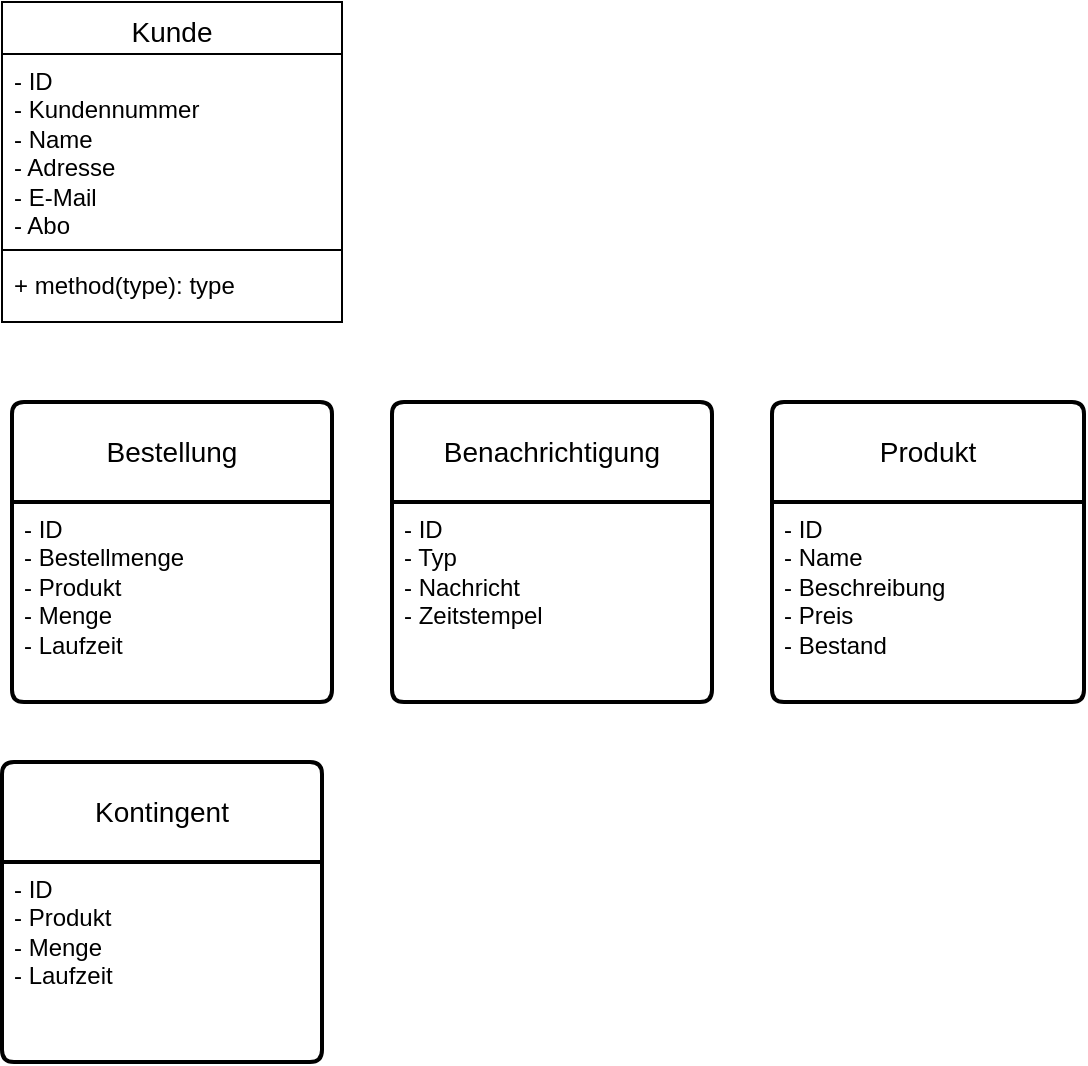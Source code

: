 <mxfile version="28.2.7">
  <diagram id="M62qqnPEJx-kHQCfOGoh" name="Seite-1">
    <mxGraphModel dx="801" dy="1138" grid="1" gridSize="10" guides="1" tooltips="1" connect="1" arrows="1" fold="1" page="1" pageScale="1" pageWidth="827" pageHeight="1169" math="0" shadow="0">
      <root>
        <mxCell id="0" />
        <mxCell id="1" parent="0" />
        <mxCell id="Uj5WrXJsVVf25fpivokf-8" value="Produkt" style="swimlane;childLayout=stackLayout;horizontal=1;startSize=50;horizontalStack=0;rounded=1;fontSize=14;fontStyle=0;strokeWidth=2;resizeParent=0;resizeLast=1;shadow=0;dashed=0;align=center;arcSize=4;whiteSpace=wrap;html=1;" parent="1" vertex="1">
          <mxGeometry x="520" y="320" width="156" height="150" as="geometry" />
        </mxCell>
        <mxCell id="Uj5WrXJsVVf25fpivokf-9" value="- ID&lt;div&gt;- Name&lt;/div&gt;&lt;div&gt;- Beschreibung&lt;/div&gt;&lt;div&gt;- Preis&lt;/div&gt;&lt;div&gt;- Bestand&lt;/div&gt;" style="align=left;strokeColor=none;fillColor=none;spacingLeft=4;spacingRight=4;fontSize=12;verticalAlign=top;resizable=0;rotatable=0;part=1;html=1;whiteSpace=wrap;" parent="Uj5WrXJsVVf25fpivokf-8" vertex="1">
          <mxGeometry y="50" width="156" height="100" as="geometry" />
        </mxCell>
        <mxCell id="Uj5WrXJsVVf25fpivokf-10" value="Kontingent" style="swimlane;childLayout=stackLayout;horizontal=1;startSize=50;horizontalStack=0;rounded=1;fontSize=14;fontStyle=0;strokeWidth=2;resizeParent=0;resizeLast=1;shadow=0;dashed=0;align=center;arcSize=4;whiteSpace=wrap;html=1;" parent="1" vertex="1">
          <mxGeometry x="135" y="500" width="160" height="150" as="geometry" />
        </mxCell>
        <mxCell id="Uj5WrXJsVVf25fpivokf-11" value="- ID&lt;div&gt;- Produkt&lt;/div&gt;&lt;div&gt;- Menge&lt;/div&gt;&lt;div&gt;- Laufzeit&lt;/div&gt;" style="align=left;strokeColor=none;fillColor=none;spacingLeft=4;spacingRight=4;fontSize=12;verticalAlign=top;resizable=0;rotatable=0;part=1;html=1;whiteSpace=wrap;" parent="Uj5WrXJsVVf25fpivokf-10" vertex="1">
          <mxGeometry y="50" width="160" height="100" as="geometry" />
        </mxCell>
        <mxCell id="Uj5WrXJsVVf25fpivokf-12" value="Bestellung" style="swimlane;childLayout=stackLayout;horizontal=1;startSize=50;horizontalStack=0;rounded=1;fontSize=14;fontStyle=0;strokeWidth=2;resizeParent=0;resizeLast=1;shadow=0;dashed=0;align=center;arcSize=4;whiteSpace=wrap;html=1;" parent="1" vertex="1">
          <mxGeometry x="140" y="320" width="160" height="150" as="geometry" />
        </mxCell>
        <mxCell id="Uj5WrXJsVVf25fpivokf-13" value="- ID&lt;div&gt;- Bestellmenge&lt;div&gt;- Produkt&lt;/div&gt;&lt;div&gt;- Menge&lt;/div&gt;&lt;div&gt;- Laufzeit&lt;/div&gt;&lt;/div&gt;" style="align=left;strokeColor=none;fillColor=none;spacingLeft=4;spacingRight=4;fontSize=12;verticalAlign=top;resizable=0;rotatable=0;part=1;html=1;whiteSpace=wrap;" parent="Uj5WrXJsVVf25fpivokf-12" vertex="1">
          <mxGeometry y="50" width="160" height="100" as="geometry" />
        </mxCell>
        <mxCell id="Uj5WrXJsVVf25fpivokf-15" value="Benachrichtigung" style="swimlane;childLayout=stackLayout;horizontal=1;startSize=50;horizontalStack=0;rounded=1;fontSize=14;fontStyle=0;strokeWidth=2;resizeParent=0;resizeLast=1;shadow=0;dashed=0;align=center;arcSize=4;whiteSpace=wrap;html=1;" parent="1" vertex="1">
          <mxGeometry x="330" y="320" width="160" height="150" as="geometry" />
        </mxCell>
        <mxCell id="Uj5WrXJsVVf25fpivokf-16" value="- ID&lt;div&gt;- Typ&lt;div&gt;- Nachricht&lt;/div&gt;&lt;/div&gt;&lt;div&gt;- Zeitstempel&lt;/div&gt;" style="align=left;strokeColor=none;fillColor=none;spacingLeft=4;spacingRight=4;fontSize=12;verticalAlign=top;resizable=0;rotatable=0;part=1;html=1;whiteSpace=wrap;" parent="Uj5WrXJsVVf25fpivokf-15" vertex="1">
          <mxGeometry y="50" width="160" height="100" as="geometry" />
        </mxCell>
        <mxCell id="poWDKoXNx10M_H4pdAax-2" value="&lt;span style=&quot;font-size: 14px; font-weight: 400;&quot;&gt;Kunde&lt;/span&gt;" style="swimlane;fontStyle=1;align=center;verticalAlign=top;childLayout=stackLayout;horizontal=1;startSize=26;horizontalStack=0;resizeParent=1;resizeParentMax=0;resizeLast=0;collapsible=1;marginBottom=0;whiteSpace=wrap;html=1;" vertex="1" parent="1">
          <mxGeometry x="135" y="120" width="170" height="160" as="geometry" />
        </mxCell>
        <mxCell id="poWDKoXNx10M_H4pdAax-3" value="- ID&lt;div&gt;- Kundennummer&lt;/div&gt;&lt;div&gt;- Name&lt;/div&gt;&lt;div&gt;- Adresse&lt;/div&gt;&lt;div&gt;- E-Mail&lt;/div&gt;&lt;div&gt;- Abo&lt;/div&gt;&lt;div&gt;&lt;br&gt;&lt;/div&gt;" style="text;strokeColor=none;fillColor=none;align=left;verticalAlign=top;spacingLeft=4;spacingRight=4;overflow=hidden;rotatable=0;points=[[0,0.5],[1,0.5]];portConstraint=eastwest;whiteSpace=wrap;html=1;" vertex="1" parent="poWDKoXNx10M_H4pdAax-2">
          <mxGeometry y="26" width="170" height="94" as="geometry" />
        </mxCell>
        <mxCell id="poWDKoXNx10M_H4pdAax-4" value="" style="line;strokeWidth=1;fillColor=none;align=left;verticalAlign=middle;spacingTop=-1;spacingLeft=3;spacingRight=3;rotatable=0;labelPosition=right;points=[];portConstraint=eastwest;strokeColor=inherit;" vertex="1" parent="poWDKoXNx10M_H4pdAax-2">
          <mxGeometry y="120" width="170" height="8" as="geometry" />
        </mxCell>
        <mxCell id="poWDKoXNx10M_H4pdAax-5" value="+ method(type): type" style="text;strokeColor=none;fillColor=none;align=left;verticalAlign=top;spacingLeft=4;spacingRight=4;overflow=hidden;rotatable=0;points=[[0,0.5],[1,0.5]];portConstraint=eastwest;whiteSpace=wrap;html=1;" vertex="1" parent="poWDKoXNx10M_H4pdAax-2">
          <mxGeometry y="128" width="170" height="32" as="geometry" />
        </mxCell>
      </root>
    </mxGraphModel>
  </diagram>
</mxfile>
